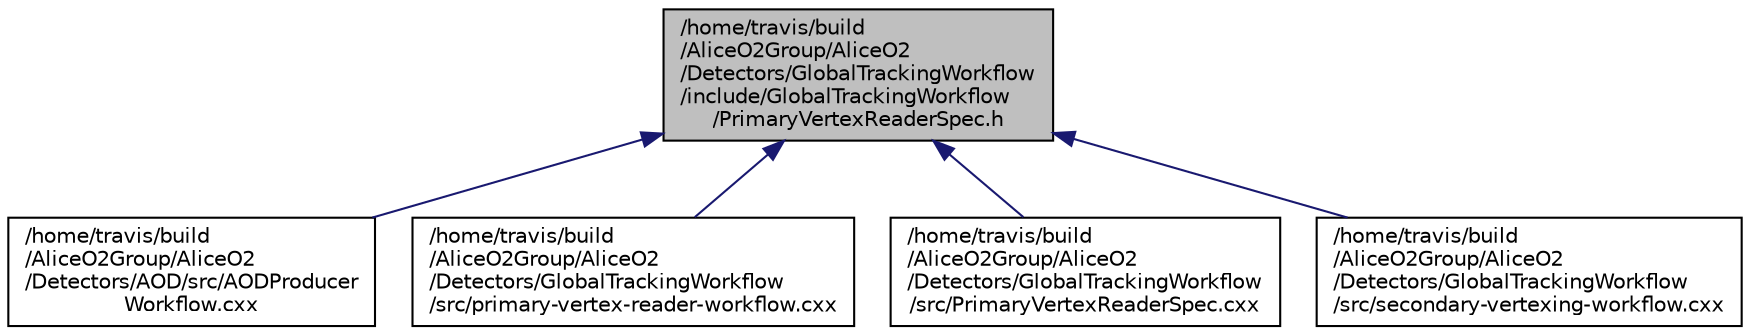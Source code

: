 digraph "/home/travis/build/AliceO2Group/AliceO2/Detectors/GlobalTrackingWorkflow/include/GlobalTrackingWorkflow/PrimaryVertexReaderSpec.h"
{
 // INTERACTIVE_SVG=YES
  bgcolor="transparent";
  edge [fontname="Helvetica",fontsize="10",labelfontname="Helvetica",labelfontsize="10"];
  node [fontname="Helvetica",fontsize="10",shape=record];
  Node163 [label="/home/travis/build\l/AliceO2Group/AliceO2\l/Detectors/GlobalTrackingWorkflow\l/include/GlobalTrackingWorkflow\l/PrimaryVertexReaderSpec.h",height=0.2,width=0.4,color="black", fillcolor="grey75", style="filled", fontcolor="black"];
  Node163 -> Node164 [dir="back",color="midnightblue",fontsize="10",style="solid",fontname="Helvetica"];
  Node164 [label="/home/travis/build\l/AliceO2Group/AliceO2\l/Detectors/AOD/src/AODProducer\lWorkflow.cxx",height=0.2,width=0.4,color="black",URL="$df/de7/AODProducerWorkflow_8cxx.html"];
  Node163 -> Node165 [dir="back",color="midnightblue",fontsize="10",style="solid",fontname="Helvetica"];
  Node165 [label="/home/travis/build\l/AliceO2Group/AliceO2\l/Detectors/GlobalTrackingWorkflow\l/src/primary-vertex-reader-workflow.cxx",height=0.2,width=0.4,color="black",URL="$de/deb/primary-vertex-reader-workflow_8cxx.html"];
  Node163 -> Node166 [dir="back",color="midnightblue",fontsize="10",style="solid",fontname="Helvetica"];
  Node166 [label="/home/travis/build\l/AliceO2Group/AliceO2\l/Detectors/GlobalTrackingWorkflow\l/src/PrimaryVertexReaderSpec.cxx",height=0.2,width=0.4,color="black",URL="$d9/dd2/PrimaryVertexReaderSpec_8cxx.html"];
  Node163 -> Node167 [dir="back",color="midnightblue",fontsize="10",style="solid",fontname="Helvetica"];
  Node167 [label="/home/travis/build\l/AliceO2Group/AliceO2\l/Detectors/GlobalTrackingWorkflow\l/src/secondary-vertexing-workflow.cxx",height=0.2,width=0.4,color="black",URL="$d9/d62/secondary-vertexing-workflow_8cxx.html"];
}

